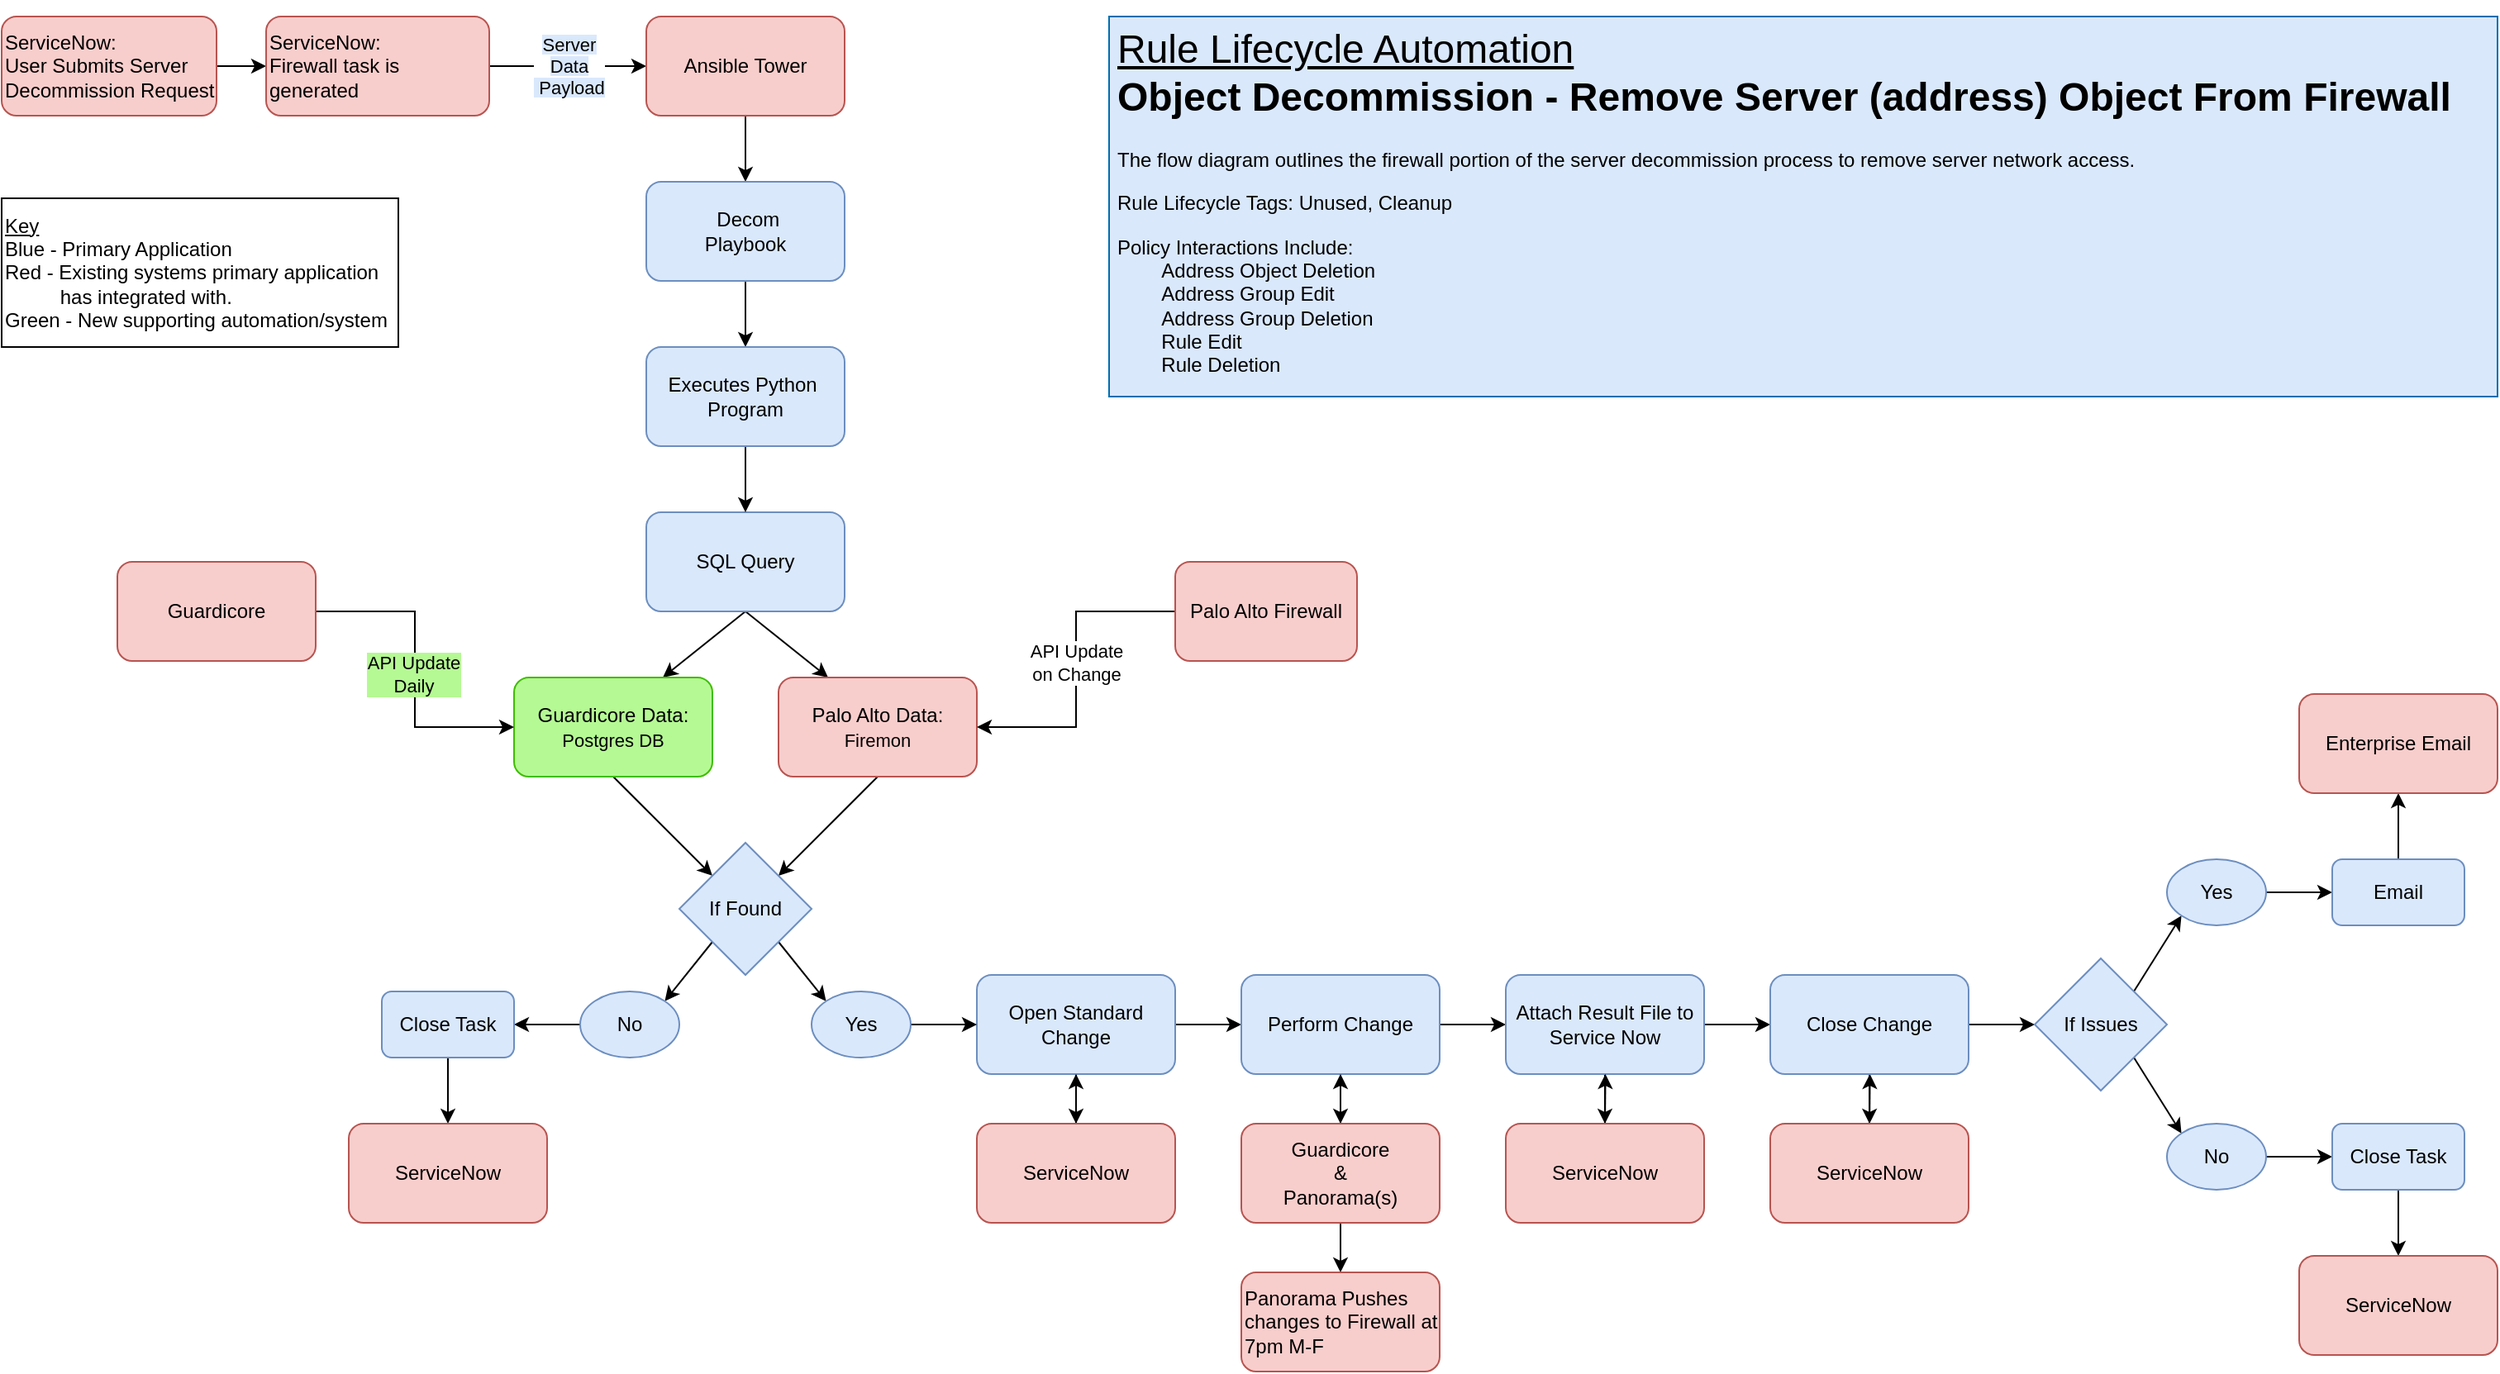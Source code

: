 <mxfile version="28.2.5">
  <diagram id="ALQOVI4VdYn_M0BtnCwg" name="Page-1">
    <mxGraphModel dx="1665" dy="743" grid="1" gridSize="10" guides="1" tooltips="1" connect="1" arrows="1" fold="1" page="1" pageScale="1" pageWidth="1700" pageHeight="1100" math="0" shadow="0">
      <root>
        <mxCell id="0" />
        <mxCell id="1" parent="0" />
        <mxCell id="ouIHbSd3Nk1nx9mMRl5I-9" style="rounded=0;orthogonalLoop=1;jettySize=auto;html=1;exitX=0.5;exitY=1;exitDx=0;exitDy=0;entryX=0.75;entryY=0;entryDx=0;entryDy=0;" parent="1" source="P1E9ui0Sz6Qfr13VZz1R-2" target="P1E9ui0Sz6Qfr13VZz1R-4" edge="1">
          <mxGeometry relative="1" as="geometry" />
        </mxCell>
        <mxCell id="ouIHbSd3Nk1nx9mMRl5I-10" style="rounded=0;orthogonalLoop=1;jettySize=auto;html=1;exitX=0.5;exitY=1;exitDx=0;exitDy=0;entryX=0.25;entryY=0;entryDx=0;entryDy=0;" parent="1" source="P1E9ui0Sz6Qfr13VZz1R-2" target="P1E9ui0Sz6Qfr13VZz1R-8" edge="1">
          <mxGeometry relative="1" as="geometry" />
        </mxCell>
        <mxCell id="P1E9ui0Sz6Qfr13VZz1R-2" value="SQL Query" style="rounded=1;whiteSpace=wrap;html=1;fillColor=#dae8fc;strokeColor=#6c8ebf;" parent="1" vertex="1">
          <mxGeometry x="430" y="320" width="120" height="60" as="geometry" />
        </mxCell>
        <mxCell id="R9tuTI-LuhKUseB_a6Fk-46" style="rounded=0;orthogonalLoop=1;jettySize=auto;html=1;exitX=0.5;exitY=1;exitDx=0;exitDy=0;entryX=0;entryY=0;entryDx=0;entryDy=0;" parent="1" source="P1E9ui0Sz6Qfr13VZz1R-4" target="P1E9ui0Sz6Qfr13VZz1R-14" edge="1">
          <mxGeometry relative="1" as="geometry" />
        </mxCell>
        <mxCell id="P1E9ui0Sz6Qfr13VZz1R-4" value="Guardicore Data:&lt;br&gt;&lt;font style=&quot;font-size: 11px;&quot;&gt;Postgres DB&lt;/font&gt;" style="rounded=1;whiteSpace=wrap;html=1;fillColor=light-dark(#B5F994,#B5F994);strokeColor=light-dark(#3FBE00,#FEC400);" parent="1" vertex="1">
          <mxGeometry x="350" y="420" width="120" height="60" as="geometry" />
        </mxCell>
        <mxCell id="R9tuTI-LuhKUseB_a6Fk-47" style="rounded=0;orthogonalLoop=1;jettySize=auto;html=1;exitX=0.5;exitY=1;exitDx=0;exitDy=0;entryX=1;entryY=0;entryDx=0;entryDy=0;" parent="1" source="P1E9ui0Sz6Qfr13VZz1R-8" target="P1E9ui0Sz6Qfr13VZz1R-14" edge="1">
          <mxGeometry relative="1" as="geometry" />
        </mxCell>
        <mxCell id="P1E9ui0Sz6Qfr13VZz1R-8" value="Palo Alto Data:&lt;br&gt;&lt;font style=&quot;font-size: 11px;&quot;&gt;Firemon&lt;/font&gt;" style="rounded=1;whiteSpace=wrap;html=1;fillColor=#f8cecc;strokeColor=#b85450;" parent="1" vertex="1">
          <mxGeometry x="510" y="420" width="120" height="60" as="geometry" />
        </mxCell>
        <mxCell id="ouIHbSd3Nk1nx9mMRl5I-13" style="edgeStyle=orthogonalEdgeStyle;rounded=0;orthogonalLoop=1;jettySize=auto;html=1;exitX=1;exitY=0.5;exitDx=0;exitDy=0;entryX=0;entryY=0.5;entryDx=0;entryDy=0;" parent="1" source="P1E9ui0Sz6Qfr13VZz1R-6" target="P1E9ui0Sz6Qfr13VZz1R-4" edge="1">
          <mxGeometry relative="1" as="geometry">
            <Array as="points">
              <mxPoint x="290" y="380" />
              <mxPoint x="290" y="450" />
            </Array>
          </mxGeometry>
        </mxCell>
        <mxCell id="ouIHbSd3Nk1nx9mMRl5I-14" value="API Update&lt;div&gt;Daily&lt;/div&gt;" style="edgeLabel;html=1;align=center;verticalAlign=middle;resizable=0;points=[];labelBackgroundColor=light-dark(#B5F994,#B5F994);" parent="ouIHbSd3Nk1nx9mMRl5I-13" vertex="1" connectable="0">
          <mxGeometry x="0.03" y="-1" relative="1" as="geometry">
            <mxPoint as="offset" />
          </mxGeometry>
        </mxCell>
        <mxCell id="P1E9ui0Sz6Qfr13VZz1R-6" value="Guardicore" style="rounded=1;whiteSpace=wrap;html=1;fillColor=#f8cecc;strokeColor=#b85450;" parent="1" vertex="1">
          <mxGeometry x="110" y="350" width="120" height="60" as="geometry" />
        </mxCell>
        <mxCell id="ouIHbSd3Nk1nx9mMRl5I-11" style="edgeStyle=orthogonalEdgeStyle;rounded=0;orthogonalLoop=1;jettySize=auto;html=1;exitX=0;exitY=0.5;exitDx=0;exitDy=0;entryX=1;entryY=0.5;entryDx=0;entryDy=0;" parent="1" source="P1E9ui0Sz6Qfr13VZz1R-10" target="P1E9ui0Sz6Qfr13VZz1R-8" edge="1">
          <mxGeometry relative="1" as="geometry">
            <Array as="points">
              <mxPoint x="690" y="380" />
              <mxPoint x="690" y="450" />
            </Array>
          </mxGeometry>
        </mxCell>
        <mxCell id="ouIHbSd3Nk1nx9mMRl5I-12" value="API Update&lt;div&gt;on Change&lt;/div&gt;" style="edgeLabel;html=1;align=center;verticalAlign=middle;resizable=0;points=[];" parent="ouIHbSd3Nk1nx9mMRl5I-11" vertex="1" connectable="0">
          <mxGeometry x="-0.023" y="-1" relative="1" as="geometry">
            <mxPoint x="1" y="-2" as="offset" />
          </mxGeometry>
        </mxCell>
        <mxCell id="P1E9ui0Sz6Qfr13VZz1R-10" value="Palo Alto Firewall" style="rounded=1;whiteSpace=wrap;html=1;fillColor=#f8cecc;strokeColor=#b85450;" parent="1" vertex="1">
          <mxGeometry x="750" y="350" width="110" height="60" as="geometry" />
        </mxCell>
        <mxCell id="P1E9ui0Sz6Qfr13VZz1R-21" value="" style="edgeStyle=orthogonalEdgeStyle;rounded=0;orthogonalLoop=1;jettySize=auto;html=1;" parent="1" source="P1E9ui0Sz6Qfr13VZz1R-15" target="P1E9ui0Sz6Qfr13VZz1R-20" edge="1">
          <mxGeometry relative="1" as="geometry" />
        </mxCell>
        <mxCell id="ouIHbSd3Nk1nx9mMRl5I-16" style="edgeStyle=orthogonalEdgeStyle;rounded=0;orthogonalLoop=1;jettySize=auto;html=1;exitX=0.5;exitY=1;exitDx=0;exitDy=0;entryX=0.5;entryY=0;entryDx=0;entryDy=0;" parent="1" source="P1E9ui0Sz6Qfr13VZz1R-15" target="P1E9ui0Sz6Qfr13VZz1R-17" edge="1">
          <mxGeometry relative="1" as="geometry" />
        </mxCell>
        <mxCell id="P1E9ui0Sz6Qfr13VZz1R-15" value="Open Standard Change" style="rounded=1;whiteSpace=wrap;html=1;fillColor=#dae8fc;strokeColor=#6c8ebf;" parent="1" vertex="1">
          <mxGeometry x="630" y="600" width="120" height="60" as="geometry" />
        </mxCell>
        <mxCell id="P1E9ui0Sz6Qfr13VZz1R-23" value="" style="edgeStyle=orthogonalEdgeStyle;rounded=0;orthogonalLoop=1;jettySize=auto;html=1;" parent="1" source="P1E9ui0Sz6Qfr13VZz1R-20" target="P1E9ui0Sz6Qfr13VZz1R-22" edge="1">
          <mxGeometry relative="1" as="geometry" />
        </mxCell>
        <mxCell id="R9tuTI-LuhKUseB_a6Fk-7" style="edgeStyle=orthogonalEdgeStyle;rounded=0;orthogonalLoop=1;jettySize=auto;html=1;exitX=1;exitY=0.5;exitDx=0;exitDy=0;entryX=0;entryY=0.5;entryDx=0;entryDy=0;" parent="1" source="P1E9ui0Sz6Qfr13VZz1R-20" target="P1E9ui0Sz6Qfr13VZz1R-24" edge="1">
          <mxGeometry relative="1" as="geometry" />
        </mxCell>
        <mxCell id="P1E9ui0Sz6Qfr13VZz1R-20" value="Perform Change" style="rounded=1;whiteSpace=wrap;html=1;fillColor=#dae8fc;strokeColor=#6c8ebf;" parent="1" vertex="1">
          <mxGeometry x="790" y="600" width="120" height="60" as="geometry" />
        </mxCell>
        <mxCell id="R9tuTI-LuhKUseB_a6Fk-8" style="edgeStyle=orthogonalEdgeStyle;rounded=0;orthogonalLoop=1;jettySize=auto;html=1;exitX=0.5;exitY=1;exitDx=0;exitDy=0;entryX=0.5;entryY=0;entryDx=0;entryDy=0;" parent="1" source="P1E9ui0Sz6Qfr13VZz1R-22" target="P1E9ui0Sz6Qfr13VZz1R-53" edge="1">
          <mxGeometry relative="1" as="geometry" />
        </mxCell>
        <mxCell id="R9tuTI-LuhKUseB_a6Fk-12" style="edgeStyle=orthogonalEdgeStyle;rounded=0;orthogonalLoop=1;jettySize=auto;html=1;exitX=0.5;exitY=0;exitDx=0;exitDy=0;entryX=0.5;entryY=1;entryDx=0;entryDy=0;" parent="1" source="P1E9ui0Sz6Qfr13VZz1R-22" target="P1E9ui0Sz6Qfr13VZz1R-20" edge="1">
          <mxGeometry relative="1" as="geometry" />
        </mxCell>
        <mxCell id="P1E9ui0Sz6Qfr13VZz1R-22" value="Guardicore&lt;div&gt;&amp;amp;&lt;br&gt;&lt;div&gt;Panorama(s)&lt;/div&gt;&lt;/div&gt;" style="rounded=1;whiteSpace=wrap;html=1;fillColor=#f8cecc;strokeColor=#b85450;align=center;" parent="1" vertex="1">
          <mxGeometry x="790" y="690" width="120" height="60" as="geometry" />
        </mxCell>
        <mxCell id="P1E9ui0Sz6Qfr13VZz1R-53" value="Panorama Pushes changes to Firewall at 7pm M-F" style="rounded=1;whiteSpace=wrap;html=1;fillColor=#f8cecc;strokeColor=#b85450;align=left;" parent="1" vertex="1">
          <mxGeometry x="790" y="780" width="120" height="60" as="geometry" />
        </mxCell>
        <mxCell id="P1E9ui0Sz6Qfr13VZz1R-62" style="edgeStyle=orthogonalEdgeStyle;rounded=0;orthogonalLoop=1;jettySize=auto;html=1;" parent="1" source="P1E9ui0Sz6Qfr13VZz1R-24" edge="1">
          <mxGeometry relative="1" as="geometry">
            <mxPoint x="1110" y="630" as="targetPoint" />
          </mxGeometry>
        </mxCell>
        <mxCell id="R9tuTI-LuhKUseB_a6Fk-14" style="edgeStyle=orthogonalEdgeStyle;rounded=0;orthogonalLoop=1;jettySize=auto;html=1;exitX=0.5;exitY=1;exitDx=0;exitDy=0;entryX=0.5;entryY=0;entryDx=0;entryDy=0;" parent="1" source="P1E9ui0Sz6Qfr13VZz1R-24" target="R9tuTI-LuhKUseB_a6Fk-13" edge="1">
          <mxGeometry relative="1" as="geometry" />
        </mxCell>
        <mxCell id="P1E9ui0Sz6Qfr13VZz1R-24" value="Attach Result File to Service Now" style="rounded=1;whiteSpace=wrap;html=1;fillColor=#dae8fc;strokeColor=#6c8ebf;align=center;" parent="1" vertex="1">
          <mxGeometry x="950" y="600" width="120" height="60" as="geometry" />
        </mxCell>
        <mxCell id="P1E9ui0Sz6Qfr13VZz1R-29" value="" style="edgeStyle=orthogonalEdgeStyle;rounded=0;orthogonalLoop=1;jettySize=auto;html=1;" parent="1" edge="1">
          <mxGeometry relative="1" as="geometry">
            <mxPoint x="1170.059" y="660" as="sourcePoint" />
            <mxPoint x="1170.059" y="690" as="targetPoint" />
          </mxGeometry>
        </mxCell>
        <mxCell id="P1E9ui0Sz6Qfr13VZz1R-18" style="edgeStyle=orthogonalEdgeStyle;rounded=0;orthogonalLoop=1;jettySize=auto;html=1;entryX=0.5;entryY=1;entryDx=0;entryDy=0;" parent="1" source="P1E9ui0Sz6Qfr13VZz1R-17" target="P1E9ui0Sz6Qfr13VZz1R-15" edge="1">
          <mxGeometry relative="1" as="geometry" />
        </mxCell>
        <mxCell id="P1E9ui0Sz6Qfr13VZz1R-17" value="ServiceNow" style="rounded=1;whiteSpace=wrap;html=1;fillColor=#f8cecc;strokeColor=#b85450;" parent="1" vertex="1">
          <mxGeometry x="630" y="690" width="120" height="60" as="geometry" />
        </mxCell>
        <mxCell id="R9tuTI-LuhKUseB_a6Fk-18" style="edgeStyle=orthogonalEdgeStyle;rounded=0;orthogonalLoop=1;jettySize=auto;html=1;exitX=0.5;exitY=0;exitDx=0;exitDy=0;" parent="1" source="P1E9ui0Sz6Qfr13VZz1R-30" edge="1">
          <mxGeometry relative="1" as="geometry">
            <mxPoint x="1170.294" y="660" as="targetPoint" />
          </mxGeometry>
        </mxCell>
        <mxCell id="P1E9ui0Sz6Qfr13VZz1R-30" value="ServiceNow" style="rounded=1;whiteSpace=wrap;html=1;fillColor=#f8cecc;strokeColor=#b85450;" parent="1" vertex="1">
          <mxGeometry x="1110" y="690" width="120" height="60" as="geometry" />
        </mxCell>
        <mxCell id="P1E9ui0Sz6Qfr13VZz1R-38" value="" style="edgeStyle=orthogonalEdgeStyle;rounded=0;orthogonalLoop=1;jettySize=auto;html=1;" parent="1" source="P1E9ui0Sz6Qfr13VZz1R-36" target="P1E9ui0Sz6Qfr13VZz1R-37" edge="1">
          <mxGeometry relative="1" as="geometry" />
        </mxCell>
        <mxCell id="P1E9ui0Sz6Qfr13VZz1R-36" value="ServiceNow:&lt;br&gt;User Submits Server Decommission Request" style="rounded=1;whiteSpace=wrap;html=1;fillColor=#f8cecc;strokeColor=#b85450;align=left;" parent="1" vertex="1">
          <mxGeometry x="40" y="20" width="130" height="60" as="geometry" />
        </mxCell>
        <mxCell id="P1E9ui0Sz6Qfr13VZz1R-40" value="&lt;span style=&quot;background-color: rgb(218, 232, 252);&quot;&gt;Server&lt;/span&gt;&lt;div&gt;&lt;span style=&quot;background-color: rgb(218, 232, 252);&quot;&gt;Data&lt;/span&gt;&lt;div&gt;&lt;span style=&quot;background-color: rgb(218, 232, 252);&quot;&gt;&amp;nbsp;Payload&lt;/span&gt;&lt;/div&gt;&lt;/div&gt;" style="edgeStyle=orthogonalEdgeStyle;rounded=0;orthogonalLoop=1;jettySize=auto;html=1;" parent="1" source="P1E9ui0Sz6Qfr13VZz1R-37" target="P1E9ui0Sz6Qfr13VZz1R-39" edge="1">
          <mxGeometry relative="1" as="geometry" />
        </mxCell>
        <mxCell id="P1E9ui0Sz6Qfr13VZz1R-37" value="ServiceNow:&lt;br&gt;Firewall task is generated" style="rounded=1;whiteSpace=wrap;html=1;fillColor=#f8cecc;strokeColor=#b85450;align=left;" parent="1" vertex="1">
          <mxGeometry x="200" y="20" width="135" height="60" as="geometry" />
        </mxCell>
        <mxCell id="P1E9ui0Sz6Qfr13VZz1R-42" value="" style="edgeStyle=orthogonalEdgeStyle;rounded=0;orthogonalLoop=1;jettySize=auto;html=1;" parent="1" source="P1E9ui0Sz6Qfr13VZz1R-39" target="P1E9ui0Sz6Qfr13VZz1R-41" edge="1">
          <mxGeometry relative="1" as="geometry" />
        </mxCell>
        <mxCell id="P1E9ui0Sz6Qfr13VZz1R-39" value="Ansible Tower" style="rounded=1;whiteSpace=wrap;html=1;fillColor=#f8cecc;strokeColor=#b85450;" parent="1" vertex="1">
          <mxGeometry x="430" y="20" width="120" height="60" as="geometry" />
        </mxCell>
        <mxCell id="P1E9ui0Sz6Qfr13VZz1R-44" value="" style="edgeStyle=orthogonalEdgeStyle;rounded=0;orthogonalLoop=1;jettySize=auto;html=1;" parent="1" source="P1E9ui0Sz6Qfr13VZz1R-41" target="P1E9ui0Sz6Qfr13VZz1R-43" edge="1">
          <mxGeometry relative="1" as="geometry" />
        </mxCell>
        <mxCell id="P1E9ui0Sz6Qfr13VZz1R-41" value="&amp;nbsp;Decom&lt;br&gt;Playbook" style="rounded=1;whiteSpace=wrap;html=1;fillColor=#dae8fc;strokeColor=#6c8ebf;" parent="1" vertex="1">
          <mxGeometry x="430" y="120" width="120" height="60" as="geometry" />
        </mxCell>
        <mxCell id="P1E9ui0Sz6Qfr13VZz1R-55" style="edgeStyle=orthogonalEdgeStyle;rounded=0;orthogonalLoop=1;jettySize=auto;html=1;" parent="1" source="P1E9ui0Sz6Qfr13VZz1R-43" target="P1E9ui0Sz6Qfr13VZz1R-2" edge="1">
          <mxGeometry relative="1" as="geometry" />
        </mxCell>
        <mxCell id="P1E9ui0Sz6Qfr13VZz1R-43" value="Executes Python&amp;nbsp;&lt;br&gt;Program" style="rounded=1;whiteSpace=wrap;html=1;fillColor=#dae8fc;strokeColor=#6c8ebf;" parent="1" vertex="1">
          <mxGeometry x="430" y="220" width="120" height="60" as="geometry" />
        </mxCell>
        <mxCell id="P1E9ui0Sz6Qfr13VZz1R-48" value="&lt;h1&gt;&lt;font style=&quot;color: rgb(0, 0, 0);&quot;&gt;&lt;span style=&quot;font-weight: normal;&quot;&gt;&lt;u&gt;Rule Lifecycle Automation&lt;/u&gt;&lt;/span&gt;&lt;br&gt;Object Decommission - Remove Server (address) Object From Firewall&lt;/font&gt;&lt;/h1&gt;&lt;p&gt;&lt;font style=&quot;color: rgb(0, 0, 0);&quot;&gt;The flow diagram outlines the firewall portion of the server decommission process to remove server network access.&lt;/font&gt;&lt;/p&gt;&lt;p&gt;&lt;font style=&quot;color: rgb(0, 0, 0);&quot;&gt;Rule Lifecycle Tags: Unused, Cleanup&lt;/font&gt;&lt;/p&gt;&lt;p&gt;&lt;font style=&quot;color: rgb(0, 0, 0);&quot;&gt;Policy Interactions Include:&amp;nbsp;&lt;br&gt;&lt;/font&gt;&lt;span style=&quot;color: light-dark(rgb(0, 0, 0), rgb(237, 237, 237)); background-color: transparent;&quot;&gt;&lt;span style=&quot;white-space: pre;&quot;&gt;&#x9;&lt;/span&gt;Address Object Deletion&amp;nbsp;&lt;br&gt;&lt;/span&gt;&lt;span style=&quot;color: light-dark(rgb(0, 0, 0), rgb(237, 237, 237)); background-color: transparent;&quot;&gt;&lt;span style=&quot;white-space: pre;&quot;&gt;&#x9;&lt;/span&gt;Address&amp;nbsp;Group Edit&lt;br&gt;&lt;/span&gt;&lt;span style=&quot;color: light-dark(rgb(0, 0, 0), rgb(237, 237, 237)); background-color: transparent;&quot;&gt;&lt;span style=&quot;white-space: pre;&quot;&gt;&#x9;&lt;/span&gt;Address&amp;nbsp;Group Deletion&lt;br&gt;&lt;/span&gt;&lt;span style=&quot;color: light-dark(rgb(0, 0, 0), rgb(237, 237, 237)); background-color: transparent;&quot;&gt;&lt;span style=&quot;white-space: pre;&quot;&gt;&#x9;&lt;/span&gt;Rule Edit&lt;br&gt;&lt;/span&gt;&lt;span style=&quot;color: light-dark(rgb(0, 0, 0), rgb(237, 237, 237)); background-color: transparent;&quot;&gt;&lt;span style=&quot;white-space: pre;&quot;&gt;&#x9;&lt;/span&gt;Rule Deletion&lt;br&gt;&lt;/span&gt;&lt;/p&gt;" style="text;html=1;strokeColor=#006EAF;fillColor=#DAE8FC;spacing=5;spacingTop=-20;whiteSpace=wrap;overflow=hidden;rounded=0;fontColor=#ffffff;" parent="1" vertex="1">
          <mxGeometry x="710" y="20" width="840" height="230" as="geometry" />
        </mxCell>
        <mxCell id="R9tuTI-LuhKUseB_a6Fk-44" style="rounded=0;orthogonalLoop=1;jettySize=auto;html=1;exitX=1;exitY=1;exitDx=0;exitDy=0;entryX=0;entryY=0;entryDx=0;entryDy=0;" parent="1" source="P1E9ui0Sz6Qfr13VZz1R-14" target="R9tuTI-LuhKUseB_a6Fk-42" edge="1">
          <mxGeometry relative="1" as="geometry" />
        </mxCell>
        <mxCell id="R9tuTI-LuhKUseB_a6Fk-45" style="rounded=0;orthogonalLoop=1;jettySize=auto;html=1;exitX=0;exitY=1;exitDx=0;exitDy=0;entryX=1;entryY=0;entryDx=0;entryDy=0;" parent="1" source="P1E9ui0Sz6Qfr13VZz1R-14" target="R9tuTI-LuhKUseB_a6Fk-43" edge="1">
          <mxGeometry relative="1" as="geometry" />
        </mxCell>
        <mxCell id="P1E9ui0Sz6Qfr13VZz1R-14" value="If Found" style="rhombus;whiteSpace=wrap;html=1;fillColor=#dae8fc;strokeColor=#6c8ebf;" parent="1" vertex="1">
          <mxGeometry x="450" y="520" width="80" height="80" as="geometry" />
        </mxCell>
        <mxCell id="ouIHbSd3Nk1nx9mMRl5I-19" value="&lt;u&gt;Key&lt;/u&gt;&lt;br&gt;&lt;div style=&quot;&quot;&gt;&lt;span style=&quot;background-color: initial;&quot;&gt;Blue - Primary Application&lt;/span&gt;&lt;/div&gt;&lt;div&gt;&lt;span style=&quot;background-color: initial;&quot;&gt;Red - Existing systems primary application &lt;span style=&quot;white-space: pre;&quot;&gt;&#x9;&lt;/span&gt;&amp;nbsp; has integrated with.&lt;/span&gt;&lt;/div&gt;&lt;div&gt;&lt;span style=&quot;background-color: initial;&quot;&gt;Green - New supporting automation/system&lt;/span&gt;&lt;/div&gt;" style="rounded=0;whiteSpace=wrap;html=1;align=left;" parent="1" vertex="1">
          <mxGeometry x="40" y="130" width="240" height="90" as="geometry" />
        </mxCell>
        <mxCell id="R9tuTI-LuhKUseB_a6Fk-17" style="edgeStyle=orthogonalEdgeStyle;rounded=0;orthogonalLoop=1;jettySize=auto;html=1;exitX=0.5;exitY=0;exitDx=0;exitDy=0;" parent="1" source="R9tuTI-LuhKUseB_a6Fk-13" edge="1">
          <mxGeometry relative="1" as="geometry">
            <mxPoint x="1010.294" y="660" as="targetPoint" />
          </mxGeometry>
        </mxCell>
        <mxCell id="R9tuTI-LuhKUseB_a6Fk-13" value="ServiceNow" style="rounded=1;whiteSpace=wrap;html=1;fillColor=#f8cecc;strokeColor=#b85450;" parent="1" vertex="1">
          <mxGeometry x="950" y="690" width="120" height="60" as="geometry" />
        </mxCell>
        <mxCell id="R9tuTI-LuhKUseB_a6Fk-25" style="edgeStyle=orthogonalEdgeStyle;rounded=0;orthogonalLoop=1;jettySize=auto;html=1;exitX=1;exitY=0.5;exitDx=0;exitDy=0;entryX=0;entryY=0.5;entryDx=0;entryDy=0;" parent="1" source="R9tuTI-LuhKUseB_a6Fk-15" target="R9tuTI-LuhKUseB_a6Fk-21" edge="1">
          <mxGeometry relative="1" as="geometry" />
        </mxCell>
        <mxCell id="R9tuTI-LuhKUseB_a6Fk-15" value="Close Change" style="rounded=1;whiteSpace=wrap;html=1;fillColor=#dae8fc;strokeColor=#6c8ebf;align=center;" parent="1" vertex="1">
          <mxGeometry x="1110" y="600" width="120" height="60" as="geometry" />
        </mxCell>
        <mxCell id="R9tuTI-LuhKUseB_a6Fk-29" style="rounded=0;orthogonalLoop=1;jettySize=auto;html=1;exitX=1;exitY=0;exitDx=0;exitDy=0;entryX=0;entryY=1;entryDx=0;entryDy=0;" parent="1" source="R9tuTI-LuhKUseB_a6Fk-21" target="R9tuTI-LuhKUseB_a6Fk-26" edge="1">
          <mxGeometry relative="1" as="geometry" />
        </mxCell>
        <mxCell id="R9tuTI-LuhKUseB_a6Fk-30" style="rounded=0;orthogonalLoop=1;jettySize=auto;html=1;exitX=1;exitY=1;exitDx=0;exitDy=0;entryX=0;entryY=0;entryDx=0;entryDy=0;" parent="1" source="R9tuTI-LuhKUseB_a6Fk-21" target="R9tuTI-LuhKUseB_a6Fk-28" edge="1">
          <mxGeometry relative="1" as="geometry" />
        </mxCell>
        <mxCell id="R9tuTI-LuhKUseB_a6Fk-21" value="If Issues" style="rhombus;whiteSpace=wrap;html=1;fillColor=#dae8fc;strokeColor=#6c8ebf;" parent="1" vertex="1">
          <mxGeometry x="1270" y="590" width="80" height="80" as="geometry" />
        </mxCell>
        <mxCell id="R9tuTI-LuhKUseB_a6Fk-33" style="edgeStyle=orthogonalEdgeStyle;rounded=0;orthogonalLoop=1;jettySize=auto;html=1;exitX=1;exitY=0.5;exitDx=0;exitDy=0;entryX=0;entryY=0.5;entryDx=0;entryDy=0;" parent="1" source="R9tuTI-LuhKUseB_a6Fk-26" target="R9tuTI-LuhKUseB_a6Fk-32" edge="1">
          <mxGeometry relative="1" as="geometry" />
        </mxCell>
        <mxCell id="R9tuTI-LuhKUseB_a6Fk-26" value="Yes" style="ellipse;whiteSpace=wrap;html=1;fillColor=#dae8fc;strokeColor=#6c8ebf;" parent="1" vertex="1">
          <mxGeometry x="1350" y="530" width="60" height="40" as="geometry" />
        </mxCell>
        <mxCell id="R9tuTI-LuhKUseB_a6Fk-35" style="edgeStyle=orthogonalEdgeStyle;rounded=0;orthogonalLoop=1;jettySize=auto;html=1;exitX=1;exitY=0.5;exitDx=0;exitDy=0;entryX=0;entryY=0.5;entryDx=0;entryDy=0;" parent="1" source="R9tuTI-LuhKUseB_a6Fk-28" target="R9tuTI-LuhKUseB_a6Fk-34" edge="1">
          <mxGeometry relative="1" as="geometry" />
        </mxCell>
        <mxCell id="R9tuTI-LuhKUseB_a6Fk-28" value="No" style="ellipse;whiteSpace=wrap;html=1;fillColor=#dae8fc;strokeColor=#6c8ebf;" parent="1" vertex="1">
          <mxGeometry x="1350" y="690" width="60" height="40" as="geometry" />
        </mxCell>
        <mxCell id="R9tuTI-LuhKUseB_a6Fk-39" style="edgeStyle=orthogonalEdgeStyle;rounded=0;orthogonalLoop=1;jettySize=auto;html=1;exitX=0.5;exitY=0;exitDx=0;exitDy=0;entryX=0.5;entryY=1;entryDx=0;entryDy=0;" parent="1" source="R9tuTI-LuhKUseB_a6Fk-32" target="R9tuTI-LuhKUseB_a6Fk-38" edge="1">
          <mxGeometry relative="1" as="geometry" />
        </mxCell>
        <mxCell id="R9tuTI-LuhKUseB_a6Fk-32" value="Email" style="rounded=1;whiteSpace=wrap;html=1;fillColor=#dae8fc;strokeColor=#6c8ebf;align=center;" parent="1" vertex="1">
          <mxGeometry x="1450" y="530" width="80" height="40" as="geometry" />
        </mxCell>
        <mxCell id="R9tuTI-LuhKUseB_a6Fk-37" style="edgeStyle=orthogonalEdgeStyle;rounded=0;orthogonalLoop=1;jettySize=auto;html=1;exitX=0.5;exitY=1;exitDx=0;exitDy=0;entryX=0.5;entryY=0;entryDx=0;entryDy=0;" parent="1" source="R9tuTI-LuhKUseB_a6Fk-34" target="R9tuTI-LuhKUseB_a6Fk-36" edge="1">
          <mxGeometry relative="1" as="geometry" />
        </mxCell>
        <mxCell id="R9tuTI-LuhKUseB_a6Fk-34" value="Close Task" style="rounded=1;whiteSpace=wrap;html=1;fillColor=#dae8fc;strokeColor=#6c8ebf;align=center;" parent="1" vertex="1">
          <mxGeometry x="1450" y="690" width="80" height="40" as="geometry" />
        </mxCell>
        <mxCell id="R9tuTI-LuhKUseB_a6Fk-36" value="ServiceNow" style="rounded=1;whiteSpace=wrap;html=1;fillColor=#f8cecc;strokeColor=#b85450;" parent="1" vertex="1">
          <mxGeometry x="1430" y="770" width="120" height="60" as="geometry" />
        </mxCell>
        <mxCell id="R9tuTI-LuhKUseB_a6Fk-38" value="Enterprise Email" style="rounded=1;whiteSpace=wrap;html=1;fillColor=#f8cecc;strokeColor=#b85450;" parent="1" vertex="1">
          <mxGeometry x="1430" y="430" width="120" height="60" as="geometry" />
        </mxCell>
        <mxCell id="R9tuTI-LuhKUseB_a6Fk-52" style="edgeStyle=orthogonalEdgeStyle;rounded=0;orthogonalLoop=1;jettySize=auto;html=1;exitX=1;exitY=0.5;exitDx=0;exitDy=0;entryX=0;entryY=0.5;entryDx=0;entryDy=0;" parent="1" source="R9tuTI-LuhKUseB_a6Fk-42" target="P1E9ui0Sz6Qfr13VZz1R-15" edge="1">
          <mxGeometry relative="1" as="geometry" />
        </mxCell>
        <mxCell id="R9tuTI-LuhKUseB_a6Fk-42" value="Yes" style="ellipse;whiteSpace=wrap;html=1;fillColor=#dae8fc;strokeColor=#6c8ebf;" parent="1" vertex="1">
          <mxGeometry x="530" y="610" width="60" height="40" as="geometry" />
        </mxCell>
        <mxCell id="R9tuTI-LuhKUseB_a6Fk-49" style="edgeStyle=orthogonalEdgeStyle;rounded=0;orthogonalLoop=1;jettySize=auto;html=1;exitX=0;exitY=0.5;exitDx=0;exitDy=0;entryX=1;entryY=0.5;entryDx=0;entryDy=0;" parent="1" source="R9tuTI-LuhKUseB_a6Fk-43" target="R9tuTI-LuhKUseB_a6Fk-48" edge="1">
          <mxGeometry relative="1" as="geometry" />
        </mxCell>
        <mxCell id="R9tuTI-LuhKUseB_a6Fk-43" value="No" style="ellipse;whiteSpace=wrap;html=1;fillColor=#dae8fc;strokeColor=#6c8ebf;" parent="1" vertex="1">
          <mxGeometry x="390" y="610" width="60" height="40" as="geometry" />
        </mxCell>
        <mxCell id="R9tuTI-LuhKUseB_a6Fk-51" style="edgeStyle=orthogonalEdgeStyle;rounded=0;orthogonalLoop=1;jettySize=auto;html=1;exitX=0.5;exitY=1;exitDx=0;exitDy=0;entryX=0.5;entryY=0;entryDx=0;entryDy=0;" parent="1" source="R9tuTI-LuhKUseB_a6Fk-48" target="R9tuTI-LuhKUseB_a6Fk-50" edge="1">
          <mxGeometry relative="1" as="geometry" />
        </mxCell>
        <mxCell id="R9tuTI-LuhKUseB_a6Fk-48" value="Close Task" style="rounded=1;whiteSpace=wrap;html=1;fillColor=#dae8fc;strokeColor=#6c8ebf;align=center;" parent="1" vertex="1">
          <mxGeometry x="270" y="610" width="80" height="40" as="geometry" />
        </mxCell>
        <mxCell id="R9tuTI-LuhKUseB_a6Fk-50" value="ServiceNow" style="rounded=1;whiteSpace=wrap;html=1;fillColor=#f8cecc;strokeColor=#b85450;" parent="1" vertex="1">
          <mxGeometry x="250" y="690" width="120" height="60" as="geometry" />
        </mxCell>
      </root>
    </mxGraphModel>
  </diagram>
</mxfile>
